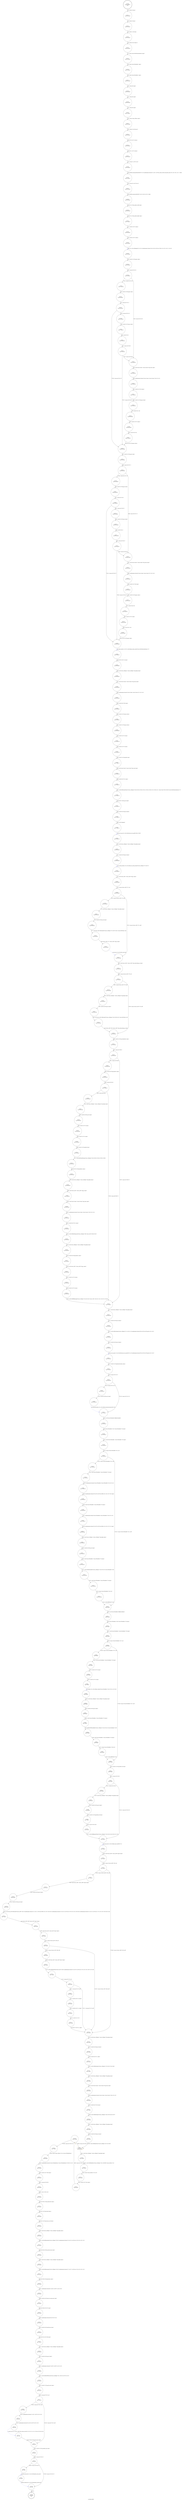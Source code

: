 digraph ui_create_window {
label="ui_create_window"
72508 [label="N72508\n(rp:0, ep:0)\nexit", shape="doublecircle"]
72509 [label="N72509\n(rp:247, ep:247)\nentry", shape="doublecircle"]
72509 -> 72511 [label="%3 = alloca i32, align 4"]
72511 [label="N72511\n(rp:246, ep:246)", shape="circle"]
72511 -> 72512 [label="%4 = alloca i32, align 4"]
72512 [label="N72512\n(rp:245, ep:245)", shape="circle"]
72512 -> 72513 [label="%5 = alloca [1 x i8], align 1"]
72513 [label="N72513\n(rp:244, ep:244)", shape="circle"]
72513 -> 72514 [label="%6 = alloca [24 x i8], align 16"]
72514 [label="N72514\n(rp:243, ep:243)", shape="circle"]
72514 -> 72515 [label="%7 = alloca %struct.XSetWindowAttributes, align 8"]
72515 [label="N72515\n(rp:242, ep:242)", shape="circle"]
72515 -> 72516 [label="%8 = alloca %struct.XClassHint*, align 8"]
72516 [label="N72516\n(rp:241, ep:241)", shape="circle"]
72516 -> 72517 [label="%9 = alloca %struct.XSizeHints*, align 8"]
72517 [label="N72517\n(rp:240, ep:240)", shape="circle"]
72517 -> 72518 [label="%10 = alloca i64, align 8"]
72518 [label="N72518\n(rp:239, ep:239)", shape="circle"]
72518 -> 72519 [label="%11 = alloca i64, align 8"]
72519 [label="N72519\n(rp:238, ep:238)", shape="circle"]
72519 -> 72520 [label="%12 = alloca i64, align 8"]
72520 [label="N72520\n(rp:237, ep:237)", shape="circle"]
72520 -> 72521 [label="%13 = alloca %union._XEvent, align 8"]
72521 [label="N72521\n(rp:236, ep:236)", shape="circle"]
72521 -> 72522 [label="%14 = alloca [2 x i64], align 16"]
72522 [label="N72522\n(rp:235, ep:235)", shape="circle"]
72522 -> 72524 [label="store i32 %0, i32* %3, align 4"]
72524 [label="N72524\n(rp:234, ep:234)", shape="circle"]
72524 -> 72527 [label="store i32 %1, i32* %4, align 4"]
72527 [label="N72527\n(rp:233, ep:233)", shape="circle"]
72527 -> 72528 [label="%15 = bitcast [1 x i8]* %5 to i8*"]
72528 [label="N72528\n(rp:232, ep:232)", shape="circle"]
72528 -> 72530 [label="call void @llvm.memcpy.p0i8.p0i8.i64(i8* %15, i8* getelementptr inbounds ([1 x i8], [1 x i8]* @ui_create_window.null_pointer_mask, i32 0, i32 0), i64 1, i32 1, i1 false)"]
72530 [label="N72530\n(rp:231, ep:231)", shape="circle"]
72530 -> 72531 [label="%16 = bitcast [24 x i8]* %6 to i8*"]
72531 [label="N72531\n(rp:230, ep:230)", shape="circle"]
72531 -> 72539 [label="call void @llvm.memset.p0i8.i64(i8* %16, i8 0, i64 24, i32 16, i1 false)"]
72539 [label="N72539\n(rp:229, ep:229)", shape="circle"]
72539 -> 72540 [label="store i32 0, i32* @g_window_width, align 4"]
72540 [label="N72540\n(rp:228, ep:228)", shape="circle"]
72540 -> 72541 [label="store i32 0, i32* @g_window_height, align 4"]
72541 [label="N72541\n(rp:227, ep:227)", shape="circle"]
72541 -> 72542 [label="%17 = load i32, i32* %3, align 4"]
72542 [label="N72542\n(rp:226, ep:226)", shape="circle"]
72542 -> 72543 [label="%18 = load i32, i32* %4, align 4"]
72543 [label="N72543\n(rp:225, ep:225)", shape="circle"]
72543 -> 72544 [label="logger --@-- call void @logger(i32 0, i32 0, i8* getelementptr inbounds ([43 x i8], [43 x i8]* @.str.7.695, i32 0, i32 0), i32 %17, i32 %18)", style="dashed", color="blue"]
72544 [label="N72544\n(rp:224, ep:224)", shape="circle"]
72544 -> 72545 [label="%19 = load i32, i32* @g_xpos, align 4"]
72545 [label="N72545\n(rp:223, ep:223)", shape="circle"]
72545 -> 72546 [label="%20 = icmp slt i32 %19, 0"]
72546 [label="N72546\n(rp:222, ep:222)", shape="circle"]
72546 -> 72785 [label="[!(%20 = icmp slt i32 %19, 0)]"]
72546 -> 72554 [label="[%20 = icmp slt i32 %19, 0]"]
72548 [label="N72548\n(rp:220, ep:220)", shape="circle"]
72548 -> 72549 [label="%23 = icmp eq i32 %22, 0"]
72549 [label="N72549\n(rp:219, ep:219)", shape="circle"]
72549 -> 72786 [label="[%23 = icmp eq i32 %22, 0]"]
72549 -> 72563 [label="[!(%23 = icmp eq i32 %22, 0)]"]
72551 [label="N72551\n(rp:217, ep:217)", shape="circle"]
72551 -> 72552 [label="%26 = and i32 %25, 2"]
72552 [label="N72552\n(rp:216, ep:216)", shape="circle"]
72552 -> 72553 [label="%27 = icmp ne i32 %26, 0"]
72553 [label="N72553\n(rp:215, ep:215)", shape="circle"]
72553 -> 72554 [label="[%27 = icmp ne i32 %26, 0]"]
72553 -> 72563 [label="[!(%27 = icmp ne i32 %26, 0)]"]
72554 [label="N72554\n(rp:214, ep:214)", shape="circle"]
72554 -> 72555 [label="%29 = load %struct.Screen*, %struct.Screen** @g_screen, align 8"]
72555 [label="N72555\n(rp:213, ep:213)", shape="circle"]
72555 -> 72556 [label="%30 = getelementptr inbounds %struct.Screen, %struct.Screen* %29, i32 0, i32 3"]
72556 [label="N72556\n(rp:212, ep:212)", shape="circle"]
72556 -> 72557 [label="%31 = load i32, i32* %30, align 8"]
72557 [label="N72557\n(rp:211, ep:211)", shape="circle"]
72557 -> 72558 [label="%32 = load i32, i32* @g_xpos, align 4"]
72558 [label="N72558\n(rp:210, ep:210)", shape="circle"]
72558 -> 72559 [label="%33 = add i32 %31, %32"]
72559 [label="N72559\n(rp:209, ep:209)", shape="circle"]
72559 -> 72560 [label="%34 = load i32, i32* %3, align 4"]
72560 [label="N72560\n(rp:208, ep:208)", shape="circle"]
72560 -> 72561 [label="%35 = sub i32 %33, %34"]
72561 [label="N72561\n(rp:207, ep:207)", shape="circle"]
72561 -> 72563 [label="store i32 %35, i32* @g_xpos, align 4"]
72563 [label="N72563\n(rp:206, ep:206)", shape="circle"]
72563 -> 72564 [label="%37 = load i32, i32* @g_ypos, align 4"]
72564 [label="N72564\n(rp:205, ep:205)", shape="circle"]
72564 -> 72565 [label="%38 = icmp slt i32 %37, 0"]
72565 [label="N72565\n(rp:204, ep:204)", shape="circle"]
72565 -> 72791 [label="[!(%38 = icmp slt i32 %37, 0)]"]
72565 -> 72573 [label="[%38 = icmp slt i32 %37, 0]"]
72567 [label="N72567\n(rp:202, ep:202)", shape="circle"]
72567 -> 72568 [label="%41 = icmp eq i32 %40, 0"]
72568 [label="N72568\n(rp:201, ep:201)", shape="circle"]
72568 -> 72792 [label="[%41 = icmp eq i32 %40, 0]"]
72568 -> 72582 [label="[!(%41 = icmp eq i32 %40, 0)]"]
72570 [label="N72570\n(rp:199, ep:199)", shape="circle"]
72570 -> 72571 [label="%44 = and i32 %43, 4"]
72571 [label="N72571\n(rp:198, ep:198)", shape="circle"]
72571 -> 72572 [label="%45 = icmp ne i32 %44, 0"]
72572 [label="N72572\n(rp:197, ep:197)", shape="circle"]
72572 -> 72573 [label="[%45 = icmp ne i32 %44, 0]"]
72572 -> 72582 [label="[!(%45 = icmp ne i32 %44, 0)]"]
72573 [label="N72573\n(rp:196, ep:196)", shape="circle"]
72573 -> 72574 [label="%47 = load %struct.Screen*, %struct.Screen** @g_screen, align 8"]
72574 [label="N72574\n(rp:195, ep:195)", shape="circle"]
72574 -> 72575 [label="%48 = getelementptr inbounds %struct.Screen, %struct.Screen* %47, i32 0, i32 4"]
72575 [label="N72575\n(rp:194, ep:194)", shape="circle"]
72575 -> 72576 [label="%49 = load i32, i32* %48, align 4"]
72576 [label="N72576\n(rp:193, ep:193)", shape="circle"]
72576 -> 72577 [label="%50 = load i32, i32* @g_ypos, align 4"]
72577 [label="N72577\n(rp:192, ep:192)", shape="circle"]
72577 -> 72578 [label="%51 = add i32 %49, %50"]
72578 [label="N72578\n(rp:191, ep:191)", shape="circle"]
72578 -> 72579 [label="%52 = load i32, i32* %4, align 4"]
72579 [label="N72579\n(rp:190, ep:190)", shape="circle"]
72579 -> 72580 [label="%53 = sub i32 %51, %52"]
72580 [label="N72580\n(rp:189, ep:189)", shape="circle"]
72580 -> 72582 [label="store i32 %53, i32* @g_ypos, align 4"]
72582 [label="N72582\n(rp:188, ep:188)", shape="circle"]
72582 -> 72583 [label="get_window_attribs --@-- %55 = call i64 @get_window_attribs(%struct.XSetWindowAttributes* %7)", style="dashed", color="blue"]
72583 [label="N72583\n(rp:187, ep:187)", shape="circle"]
72583 -> 72584 [label="store i64 %55, i64* %10, align 8"]
72584 [label="N72584\n(rp:186, ep:186)", shape="circle"]
72584 -> 72585 [label="%56 = load %struct._XDisplay*, %struct._XDisplay** @g_display, align 8"]
72585 [label="N72585\n(rp:185, ep:185)", shape="circle"]
72585 -> 72586 [label="%57 = load %struct.Screen*, %struct.Screen** @g_screen, align 8"]
72586 [label="N72586\n(rp:184, ep:184)", shape="circle"]
72586 -> 72587 [label="%58 = getelementptr inbounds %struct.Screen, %struct.Screen* %57, i32 0, i32 2"]
72587 [label="N72587\n(rp:183, ep:183)", shape="circle"]
72587 -> 72588 [label="%59 = load i64, i64* %58, align 8"]
72588 [label="N72588\n(rp:182, ep:182)", shape="circle"]
72588 -> 72589 [label="%60 = load i32, i32* @g_xpos, align 4"]
72589 [label="N72589\n(rp:181, ep:181)", shape="circle"]
72589 -> 72590 [label="%61 = load i32, i32* @g_ypos, align 4"]
72590 [label="N72590\n(rp:180, ep:180)", shape="circle"]
72590 -> 72591 [label="%62 = load i32, i32* %3, align 4"]
72591 [label="N72591\n(rp:179, ep:179)", shape="circle"]
72591 -> 72592 [label="%63 = load i32, i32* %4, align 4"]
72592 [label="N72592\n(rp:178, ep:178)", shape="circle"]
72592 -> 72593 [label="%64 = load i32, i32* @g_depth, align 4"]
72593 [label="N72593\n(rp:177, ep:177)", shape="circle"]
72593 -> 72594 [label="%65 = load %struct.Visual*, %struct.Visual** @g_visual, align 8"]
72594 [label="N72594\n(rp:176, ep:176)", shape="circle"]
72594 -> 72595 [label="%66 = load i64, i64* %10, align 8"]
72595 [label="N72595\n(rp:175, ep:175)", shape="circle"]
72595 -> 72596 [label="%67 = call i64 @XCreateWindow(%struct._XDisplay* %56, i64 %59, i32 %60, i32 %61, i32 %62, i32 %63, i32 0, i32 %64, i32 1, %struct.Visual* %65, i64 %66, %struct.XSetWindowAttributes* %7)"]
72596 [label="N72596\n(rp:174, ep:174)", shape="circle"]
72596 -> 72597 [label="store i64 %67, i64* @g_wnd, align 8"]
72597 [label="N72597\n(rp:173, ep:173)", shape="circle"]
72597 -> 72598 [label="%68 = load i64, i64* @g_wnd, align 8"]
72598 [label="N72598\n(rp:172, ep:172)", shape="circle"]
72598 -> 72599 [label="%69 = call i32 @getpid()"]
72599 [label="N72599\n(rp:171, ep:171)", shape="circle"]
72599 -> 72600 [label="ewmh_set_wm_pid --@-- call void @ewmh_set_wm_pid(i64 %68, i32 %69)", style="dashed", color="blue"]
72600 [label="N72600\n(rp:170, ep:170)", shape="circle"]
72600 -> 72601 [label="%70 = load %struct._XDisplay*, %struct._XDisplay** @g_display, align 8"]
72601 [label="N72601\n(rp:169, ep:169)", shape="circle"]
72601 -> 72602 [label="%71 = load i64, i64* @g_wnd, align 8"]
72602 [label="N72602\n(rp:168, ep:168)", shape="circle"]
72602 -> 72603 [label="set_wm_client_machine --@-- call void @set_wm_client_machine(%struct._XDisplay* %70, i64 %71)", style="dashed", color="blue"]
72603 [label="N72603\n(rp:167, ep:167)", shape="circle"]
72603 -> 72604 [label="%72 = load %struct._XGC*, %struct._XGC** @g_gc, align 8"]
72604 [label="N72604\n(rp:166, ep:166)", shape="circle"]
72604 -> 72605 [label="%73 = icmp eq %struct._XGC* %72, null"]
72605 [label="N72605\n(rp:165, ep:165)", shape="circle"]
72605 -> 72796 [label="[%73 = icmp eq %struct._XGC* %72, null]"]
72605 -> 72612 [label="[!(%73 = icmp eq %struct._XGC* %72, null)]"]
72607 [label="N72607\n(rp:163, ep:163)", shape="circle"]
72607 -> 72608 [label="%76 = load i64, i64* @g_wnd, align 8"]
72608 [label="N72608\n(rp:162, ep:162)", shape="circle"]
72608 -> 72609 [label="%77 = call %struct._XGC* @XCreateGC(%struct._XDisplay* %75, i64 %76, i64 0, %struct.XGCValues* null)"]
72609 [label="N72609\n(rp:161, ep:161)", shape="circle"]
72609 -> 72610 [label="store %struct._XGC* %77, %struct._XGC** @g_gc, align 8"]
72610 [label="N72610\n(rp:160, ep:160)", shape="circle"]
72610 -> 72612 [label="ui_reset_clip --@-- call void @ui_reset_clip()", style="dashed", color="blue"]
72612 [label="N72612\n(rp:159, ep:159)", shape="circle"]
72612 -> 72613 [label="%79 = load %struct._XGC*, %struct._XGC** @g_create_bitmap_gc, align 8"]
72613 [label="N72613\n(rp:158, ep:158)", shape="circle"]
72613 -> 72614 [label="%80 = icmp eq %struct._XGC* %79, null"]
72614 [label="N72614\n(rp:157, ep:157)", shape="circle"]
72614 -> 72798 [label="[%80 = icmp eq %struct._XGC* %79, null]"]
72614 -> 72620 [label="[!(%80 = icmp eq %struct._XGC* %79, null)]"]
72616 [label="N72616\n(rp:155, ep:155)", shape="circle"]
72616 -> 72617 [label="%83 = load i64, i64* @g_wnd, align 8"]
72617 [label="N72617\n(rp:154, ep:154)", shape="circle"]
72617 -> 72618 [label="%84 = call %struct._XGC* @XCreateGC(%struct._XDisplay* %82, i64 %83, i64 0, %struct.XGCValues* null)"]
72618 [label="N72618\n(rp:153, ep:153)", shape="circle"]
72618 -> 72620 [label="store %struct._XGC* %84, %struct._XGC** @g_create_bitmap_gc, align 8"]
72620 [label="N72620\n(rp:152, ep:152)", shape="circle"]
72620 -> 72621 [label="%86 = load i32, i32* @g_ownbackstore, align 4"]
72621 [label="N72621\n(rp:151, ep:151)", shape="circle"]
72621 -> 72622 [label="%87 = icmp ne i32 %86, 0"]
72622 [label="N72622\n(rp:150, ep:150)", shape="circle"]
72622 -> 72800 [label="[%87 = icmp ne i32 %86, 0]"]
72622 -> 72646 [label="[!(%87 = icmp ne i32 %86, 0)]"]
72624 [label="N72624\n(rp:148, ep:148)", shape="circle"]
72624 -> 72625 [label="%90 = icmp eq i64 %89, 0"]
72625 [label="N72625\n(rp:147, ep:147)", shape="circle"]
72625 -> 72802 [label="[%90 = icmp eq i64 %89, 0]"]
72625 -> 72646 [label="[!(%90 = icmp eq i64 %89, 0)]"]
72627 [label="N72627\n(rp:145, ep:145)", shape="circle"]
72627 -> 72628 [label="%93 = load i64, i64* @g_wnd, align 8"]
72628 [label="N72628\n(rp:144, ep:144)", shape="circle"]
72628 -> 72629 [label="%94 = load i32, i32* %3, align 4"]
72629 [label="N72629\n(rp:143, ep:143)", shape="circle"]
72629 -> 72630 [label="%95 = load i32, i32* %4, align 4"]
72630 [label="N72630\n(rp:142, ep:142)", shape="circle"]
72630 -> 72631 [label="%96 = load i32, i32* @g_depth, align 4"]
72631 [label="N72631\n(rp:141, ep:141)", shape="circle"]
72631 -> 72632 [label="%97 = call i64 @XCreatePixmap(%struct._XDisplay* %92, i64 %93, i32 %94, i32 %95, i32 %96)"]
72632 [label="N72632\n(rp:140, ep:140)", shape="circle"]
72632 -> 72633 [label="store i64 %97, i64* @g_backstore, align 8"]
72633 [label="N72633\n(rp:139, ep:139)", shape="circle"]
72633 -> 72634 [label="%98 = load %struct._XDisplay*, %struct._XDisplay** @g_display, align 8"]
72634 [label="N72634\n(rp:138, ep:138)", shape="circle"]
72634 -> 72635 [label="%99 = load %struct._XGC*, %struct._XGC** @g_gc, align 8"]
72635 [label="N72635\n(rp:137, ep:137)", shape="circle"]
72635 -> 72636 [label="%100 = load %struct.Screen*, %struct.Screen** @g_screen, align 8"]
72636 [label="N72636\n(rp:136, ep:136)", shape="circle"]
72636 -> 72637 [label="%101 = getelementptr inbounds %struct.Screen, %struct.Screen* %100, i32 0, i32 14"]
72637 [label="N72637\n(rp:135, ep:135)", shape="circle"]
72637 -> 72638 [label="%102 = load i64, i64* %101, align 8"]
72638 [label="N72638\n(rp:134, ep:134)", shape="circle"]
72638 -> 72639 [label="%103 = call i32 @XSetForeground(%struct._XDisplay* %98, %struct._XGC* %99, i64 %102)"]
72639 [label="N72639\n(rp:133, ep:133)", shape="circle"]
72639 -> 72640 [label="%104 = load %struct._XDisplay*, %struct._XDisplay** @g_display, align 8"]
72640 [label="N72640\n(rp:132, ep:132)", shape="circle"]
72640 -> 72641 [label="%105 = load i64, i64* @g_backstore, align 8"]
72641 [label="N72641\n(rp:131, ep:131)", shape="circle"]
72641 -> 72642 [label="%106 = load %struct._XGC*, %struct._XGC** @g_gc, align 8"]
72642 [label="N72642\n(rp:130, ep:130)", shape="circle"]
72642 -> 72643 [label="%107 = load i32, i32* %3, align 4"]
72643 [label="N72643\n(rp:129, ep:129)", shape="circle"]
72643 -> 72644 [label="%108 = load i32, i32* %4, align 4"]
72644 [label="N72644\n(rp:128, ep:128)", shape="circle"]
72644 -> 72646 [label="%109 = call i32 @XFillRectangle(%struct._XDisplay* %104, i64 %105, %struct._XGC* %106, i32 0, i32 0, i32 %107, i32 %108)"]
72646 [label="N72646\n(rp:127, ep:127)", shape="circle"]
72646 -> 72647 [label="%111 = load %struct._XDisplay*, %struct._XDisplay** @g_display, align 8"]
72647 [label="N72647\n(rp:126, ep:126)", shape="circle"]
72647 -> 72648 [label="%112 = load i64, i64* @g_wnd, align 8"]
72648 [label="N72648\n(rp:125, ep:125)", shape="circle"]
72648 -> 72649 [label="%113 = call i32 @XStoreName(%struct._XDisplay* %111, i64 %112, i8* getelementptr inbounds ([64 x i8], [64 x i8]* @g_title, i32 0, i32 0))"]
72649 [label="N72649\n(rp:124, ep:124)", shape="circle"]
72649 -> 72650 [label="%114 = load i64, i64* @g_wnd, align 8"]
72650 [label="N72650\n(rp:123, ep:123)", shape="circle"]
72650 -> 72651 [label="ewmh_set_wm_name --@-- call void @ewmh_set_wm_name(i64 %114, i8* getelementptr inbounds ([64 x i8], [64 x i8]* @g_title, i32 0, i32 0))", style="dashed", color="blue"]
72651 [label="N72651\n(rp:122, ep:122)", shape="circle"]
72651 -> 72652 [label="%115 = load i32, i32* @g_hide_decorations, align 4"]
72652 [label="N72652\n(rp:121, ep:121)", shape="circle"]
72652 -> 72653 [label="%116 = icmp ne i32 %115, 0"]
72653 [label="N72653\n(rp:120, ep:120)", shape="circle"]
72653 -> 72804 [label="[%116 = icmp ne i32 %115, 0]"]
72653 -> 72657 [label="[!(%116 = icmp ne i32 %115, 0)]"]
72655 [label="N72655\n(rp:118, ep:118)", shape="circle"]
72655 -> 72657 [label="mwm_hide_decorations --@-- call void @mwm_hide_decorations(i64 %118)", style="dashed", color="blue"]
72657 [label="N72657\n(rp:117, ep:117)", shape="circle"]
72657 -> 72658 [label="%120 = call %struct.XClassHint* @XAllocClassHint()"]
72658 [label="N72658\n(rp:116, ep:116)", shape="circle"]
72658 -> 72659 [label="store %struct.XClassHint* %120, %struct.XClassHint** %8, align 8"]
72659 [label="N72659\n(rp:115, ep:115)", shape="circle"]
72659 -> 72660 [label="%121 = load %struct.XClassHint*, %struct.XClassHint** %8, align 8"]
72660 [label="N72660\n(rp:114, ep:114)", shape="circle"]
72660 -> 72661 [label="%122 = icmp ne %struct.XClassHint* %121, null"]
72661 [label="N72661\n(rp:113, ep:113)", shape="circle"]
72661 -> 72806 [label="[%122 = icmp ne %struct.XClassHint* %121, null]"]
72661 -> 72676 [label="[!(%122 = icmp ne %struct.XClassHint* %121, null)]"]
72663 [label="N72663\n(rp:111, ep:111)", shape="circle"]
72663 -> 72664 [label="%125 = getelementptr inbounds %struct.XClassHint, %struct.XClassHint* %124, i32 0, i32 1"]
72664 [label="N72664\n(rp:110, ep:110)", shape="circle"]
72664 -> 72665 [label="store i8* getelementptr inbounds ([9 x i8], [9 x i8]* @.str.8.698, i32 0, i32 0), i8** %125, align 8"]
72665 [label="N72665\n(rp:109, ep:109)", shape="circle"]
72665 -> 72666 [label="%126 = load %struct.XClassHint*, %struct.XClassHint** %8, align 8"]
72666 [label="N72666\n(rp:108, ep:108)", shape="circle"]
72666 -> 72667 [label="%127 = getelementptr inbounds %struct.XClassHint, %struct.XClassHint* %126, i32 0, i32 0"]
72667 [label="N72667\n(rp:107, ep:107)", shape="circle"]
72667 -> 72668 [label="store i8* getelementptr inbounds ([9 x i8], [9 x i8]* @.str.8.698, i32 0, i32 0), i8** %127, align 8"]
72668 [label="N72668\n(rp:106, ep:106)", shape="circle"]
72668 -> 72669 [label="%128 = load %struct._XDisplay*, %struct._XDisplay** @g_display, align 8"]
72669 [label="N72669\n(rp:105, ep:105)", shape="circle"]
72669 -> 72670 [label="%129 = load i64, i64* @g_wnd, align 8"]
72670 [label="N72670\n(rp:104, ep:104)", shape="circle"]
72670 -> 72671 [label="%130 = load %struct.XClassHint*, %struct.XClassHint** %8, align 8"]
72671 [label="N72671\n(rp:103, ep:103)", shape="circle"]
72671 -> 72672 [label="%131 = call i32 @XSetClassHint(%struct._XDisplay* %128, i64 %129, %struct.XClassHint* %130)"]
72672 [label="N72672\n(rp:102, ep:102)", shape="circle"]
72672 -> 72673 [label="%132 = load %struct.XClassHint*, %struct.XClassHint** %8, align 8"]
72673 [label="N72673\n(rp:101, ep:101)", shape="circle"]
72673 -> 72674 [label="%133 = bitcast %struct.XClassHint* %132 to i8*"]
72674 [label="N72674\n(rp:100, ep:100)", shape="circle"]
72674 -> 72676 [label="%134 = call i32 @XFree(i8* %133)"]
72676 [label="N72676\n(rp:99, ep:99)", shape="circle"]
72676 -> 72677 [label="%136 = call %struct.XSizeHints* @XAllocSizeHints()"]
72677 [label="N72677\n(rp:98, ep:98)", shape="circle"]
72677 -> 72678 [label="store %struct.XSizeHints* %136, %struct.XSizeHints** %9, align 8"]
72678 [label="N72678\n(rp:97, ep:97)", shape="circle"]
72678 -> 72679 [label="%137 = load %struct.XSizeHints*, %struct.XSizeHints** %9, align 8"]
72679 [label="N72679\n(rp:96, ep:96)", shape="circle"]
72679 -> 72680 [label="%138 = icmp ne %struct.XSizeHints* %137, null"]
72680 [label="N72680\n(rp:95, ep:95)", shape="circle"]
72680 -> 72808 [label="[%138 = icmp ne %struct.XSizeHints* %137, null]"]
72680 -> 72693 [label="[!(%138 = icmp ne %struct.XSizeHints* %137, null)]"]
72682 [label="N72682\n(rp:93, ep:93)", shape="circle"]
72682 -> 72683 [label="%141 = load i32, i32* %3, align 4"]
72683 [label="N72683\n(rp:92, ep:92)", shape="circle"]
72683 -> 72684 [label="%142 = load i32, i32* %4, align 4"]
72684 [label="N72684\n(rp:91, ep:91)", shape="circle"]
72684 -> 72685 [label="get_sizehints --@-- call void @get_sizehints(%struct.XSizeHints* %140, i32 %141, i32 %142)", style="dashed", color="blue"]
72685 [label="N72685\n(rp:90, ep:90)", shape="circle"]
72685 -> 72686 [label="%143 = load %struct._XDisplay*, %struct._XDisplay** @g_display, align 8"]
72686 [label="N72686\n(rp:89, ep:89)", shape="circle"]
72686 -> 72687 [label="%144 = load i64, i64* @g_wnd, align 8"]
72687 [label="N72687\n(rp:88, ep:88)", shape="circle"]
72687 -> 72688 [label="%145 = load %struct.XSizeHints*, %struct.XSizeHints** %9, align 8"]
72688 [label="N72688\n(rp:87, ep:87)", shape="circle"]
72688 -> 72689 [label="call void @XSetWMNormalHints(%struct._XDisplay* %143, i64 %144, %struct.XSizeHints* %145)"]
72689 [label="N72689\n(rp:86, ep:86)", shape="circle"]
72689 -> 72690 [label="%146 = load %struct.XSizeHints*, %struct.XSizeHints** %9, align 8"]
72690 [label="N72690\n(rp:85, ep:85)", shape="circle"]
72690 -> 72691 [label="%147 = bitcast %struct.XSizeHints* %146 to i8*"]
72691 [label="N72691\n(rp:84, ep:84)", shape="circle"]
72691 -> 72693 [label="%148 = call i32 @XFree(i8* %147)"]
72693 [label="N72693\n(rp:83, ep:83)", shape="circle"]
72693 -> 72694 [label="%150 = load i32, i32* @g_embed_wnd, align 4"]
72694 [label="N72694\n(rp:82, ep:82)", shape="circle"]
72694 -> 72695 [label="%151 = icmp ne i32 %150, 0"]
72695 [label="N72695\n(rp:81, ep:81)", shape="circle"]
72695 -> 72810 [label="[%151 = icmp ne i32 %150, 0]"]
72695 -> 72702 [label="[!(%151 = icmp ne i32 %150, 0)]"]
72697 [label="N72697\n(rp:79, ep:79)", shape="circle"]
72697 -> 72698 [label="%154 = load i64, i64* @g_wnd, align 8"]
72698 [label="N72698\n(rp:78, ep:78)", shape="circle"]
72698 -> 72699 [label="%155 = load i32, i32* @g_embed_wnd, align 4"]
72699 [label="N72699\n(rp:77, ep:77)", shape="circle"]
72699 -> 72700 [label="%156 = zext i32 %155 to i64"]
72700 [label="N72700\n(rp:76, ep:76)", shape="circle"]
72700 -> 72702 [label="%157 = call i32 @XReparentWindow(%struct._XDisplay* %153, i64 %154, i64 %156, i32 0, i32 0)"]
72702 [label="N72702\n(rp:75, ep:75)", shape="circle"]
72702 -> 72703 [label="get_input_mask --@-- call void @get_input_mask(i64* %11)", style="dashed", color="blue"]
72703 [label="N72703\n(rp:74, ep:74)", shape="circle"]
72703 -> 72704 [label="%159 = load %struct._XIM*, %struct._XIM** @g_IM, align 8"]
72704 [label="N72704\n(rp:73, ep:73)", shape="circle"]
72704 -> 72705 [label="%160 = icmp ne %struct._XIM* %159, null"]
72705 [label="N72705\n(rp:72, ep:72)", shape="circle"]
72705 -> 72812 [label="[%160 = icmp ne %struct._XIM* %159, null]"]
72705 -> 72724 [label="[!(%160 = icmp ne %struct._XIM* %159, null)]"]
72707 [label="N72707\n(rp:70, ep:70)", shape="circle"]
72707 -> 72708 [label="%163 = load i64, i64* @g_wnd, align 8"]
72708 [label="N72708\n(rp:69, ep:69)", shape="circle"]
72708 -> 72709 [label="%164 = load i64, i64* @g_wnd, align 8"]
72709 [label="N72709\n(rp:68, ep:68)", shape="circle"]
72709 -> 72710 [label="%165 = call %struct._XIC* @XCreateIC(%struct._XIM* %162, i8* getelementptr inbounds ([11 x i8], [11 x i8]* @.str.9.699, i32 0, i32 0), i64 1032, i8* getelementptr inbounds ([13 x i8], [13 x i8]* @.str.10.700, i32 0, i32 0), i64 %163, i8* getelementptr inbounds ([12 x i8], [12 x i8]* @.str.11.701, i32 0, i32 0), i64 %164, i8* null)"]
72710 [label="N72710\n(rp:67, ep:67)", shape="circle"]
72710 -> 72711 [label="store %struct._XIC* %165, %struct._XIC** @g_IC, align 8"]
72711 [label="N72711\n(rp:66, ep:66)", shape="circle"]
72711 -> 72712 [label="%166 = load %struct._XIC*, %struct._XIC** @g_IC, align 8"]
72712 [label="N72712\n(rp:65, ep:65)", shape="circle"]
72712 -> 72713 [label="%167 = icmp ne %struct._XIC* %166, null"]
72713 [label="N72713\n(rp:64, ep:64)", shape="circle"]
72713 -> 72814 [label="[%167 = icmp ne %struct._XIC* %166, null]"]
72713 -> 72724 [label="[!(%167 = icmp ne %struct._XIC* %166, null)]"]
72715 [label="N72715\n(rp:62, ep:62)", shape="circle"]
72715 -> 72716 [label="%170 = call i8* @XGetICValues(%struct._XIC* %169, i8* getelementptr inbounds ([13 x i8], [13 x i8]* @.str.12.702, i32 0, i32 0), i64* %12, i8* null)"]
72716 [label="N72716\n(rp:61, ep:61)", shape="circle"]
72716 -> 72717 [label="%171 = icmp eq i8* %170, null"]
72717 [label="N72717\n(rp:60, ep:60)", shape="circle"]
72717 -> 72816 [label="[%171 = icmp eq i8* %170, null]"]
72717 -> 72724 [label="[!(%171 = icmp eq i8* %170, null)]"]
72719 [label="N72719\n(rp:58, ep:58)", shape="circle"]
72719 -> 72720 [label="%174 = load i64, i64* %11, align 8"]
72720 [label="N72720\n(rp:57, ep:57)", shape="circle"]
72720 -> 72721 [label="%175 = or i64 %174, %173"]
72721 [label="N72721\n(rp:56, ep:56)", shape="circle"]
72721 -> 72724 [label="store i64 %175, i64* %11, align 8"]
72724 [label="N72724\n(rp:55, ep:55)", shape="circle"]
72724 -> 72725 [label="%178 = load %struct._XDisplay*, %struct._XDisplay** @g_display, align 8"]
72725 [label="N72725\n(rp:54, ep:54)", shape="circle"]
72725 -> 72726 [label="%179 = load i64, i64* @g_wnd, align 8"]
72726 [label="N72726\n(rp:53, ep:53)", shape="circle"]
72726 -> 72727 [label="%180 = load i64, i64* %11, align 8"]
72727 [label="N72727\n(rp:52, ep:52)", shape="circle"]
72727 -> 72728 [label="%181 = call i32 @XSelectInput(%struct._XDisplay* %178, i64 %179, i64 %180)"]
72728 [label="N72728\n(rp:51, ep:51)", shape="circle"]
72728 -> 72729 [label="%182 = load %struct._XDisplay*, %struct._XDisplay** @g_display, align 8"]
72729 [label="N72729\n(rp:50, ep:50)", shape="circle"]
72729 -> 72730 [label="%183 = load %struct.Screen*, %struct.Screen** @g_screen, align 8"]
72730 [label="N72730\n(rp:49, ep:49)", shape="circle"]
72730 -> 72731 [label="%184 = getelementptr inbounds %struct.Screen, %struct.Screen* %183, i32 0, i32 2"]
72731 [label="N72731\n(rp:48, ep:48)", shape="circle"]
72731 -> 72732 [label="%185 = load i64, i64* %184, align 8"]
72732 [label="N72732\n(rp:47, ep:47)", shape="circle"]
72732 -> 72733 [label="%186 = call i32 @XSelectInput(%struct._XDisplay* %182, i64 %185, i64 131072)"]
72733 [label="N72733\n(rp:46, ep:46)", shape="circle"]
72733 -> 72734 [label="%187 = load %struct._XDisplay*, %struct._XDisplay** @g_display, align 8"]
72734 [label="N72734\n(rp:45, ep:45)", shape="circle"]
72734 -> 72735 [label="%188 = load i64, i64* @g_wnd, align 8"]
72735 [label="N72735\n(rp:44, ep:44)", shape="circle"]
72735 -> 72737 [label="%189 = call i32 @XMapWindow(%struct._XDisplay* %187, i64 %188)"]
72737 [label="N72737\n(rp:43, ep:43)", shape="box"]
72737 -> 72738 [label="%191 = load %struct._XDisplay*, %struct._XDisplay** @g_display, align 8"]
72737 -> 72737 [label="@", style="dashed", color="orange"]
72737 -> 72743 [label="@", style="dashed", color="orange"]
72738 [label="N72738\n(rp:42, ep:42)", shape="circle"]
72738 -> 72740 [label="%192 = call i32 @XMaskEvent(%struct._XDisplay* %191, i64 65536, %union._XEvent* %13)"]
72740 [label="N72740\n(rp:41, ep:41)", shape="circle"]
72740 -> 72741 [label="%194 = bitcast %union._XEvent* %13 to i32*"]
72741 [label="N72741\n(rp:40, ep:40)", shape="circle"]
72741 -> 72742 [label="%195 = load i32, i32* %194, align 8"]
72742 [label="N72742\n(rp:39, ep:39)", shape="circle"]
72742 -> 72743 [label="%196 = icmp ne i32 %195, 15"]
72743 [label="N72743\n(rp:38, ep:38)", shape="circle"]
72743 -> 72819 [label="[!(%196 = icmp ne i32 %195, 15)]"]
72743 -> 72737 [label="[%196 = icmp ne i32 %195, 15]"]
72745 [label="N72745\n(rp:36, ep:36)", shape="circle"]
72745 -> 72746 [label="%199 = getelementptr inbounds %struct.XVisibilityEvent, %struct.XVisibilityEvent* %198, i32 0, i32 5"]
72746 [label="N72746\n(rp:35, ep:35)", shape="circle"]
72746 -> 72747 [label="%200 = load i32, i32* %199, align 8"]
72747 [label="N72747\n(rp:34, ep:34)", shape="circle"]
72747 -> 72748 [label="%201 = icmp eq i32 %200, 0"]
72748 [label="N72748\n(rp:33, ep:33)", shape="circle"]
72748 -> 72749 [label="%202 = zext i1 %201 to i32"]
72749 [label="N72749\n(rp:32, ep:32)", shape="circle"]
72749 -> 72750 [label="store i32 %202, i32* @g_Unobscured, align 4"]
72750 [label="N72750\n(rp:31, ep:31)", shape="circle"]
72750 -> 72751 [label="store i32 0, i32* @g_focused, align 4"]
72751 [label="N72751\n(rp:30, ep:30)", shape="circle"]
72751 -> 72752 [label="store i32 0, i32* @g_mouse_in_wnd, align 4"]
72752 [label="N72752\n(rp:29, ep:29)", shape="circle"]
72752 -> 72753 [label="%203 = load %struct._XDisplay*, %struct._XDisplay** @g_display, align 8"]
72753 [label="N72753\n(rp:28, ep:28)", shape="circle"]
72753 -> 72754 [label="%204 = call i64 @XInternAtom(%struct._XDisplay* %203, i8* getelementptr inbounds ([13 x i8], [13 x i8]* @.str.13.703, i32 0, i32 0), i32 1)"]
72754 [label="N72754\n(rp:27, ep:27)", shape="circle"]
72754 -> 72755 [label="store i64 %204, i64* @g_protocol_atom, align 8"]
72755 [label="N72755\n(rp:26, ep:26)", shape="circle"]
72755 -> 72756 [label="%205 = load %struct._XDisplay*, %struct._XDisplay** @g_display, align 8"]
72756 [label="N72756\n(rp:25, ep:25)", shape="circle"]
72756 -> 72757 [label="%206 = call i64 @XInternAtom(%struct._XDisplay* %205, i8* getelementptr inbounds ([17 x i8], [17 x i8]* @.str.14.704, i32 0, i32 0), i32 1)"]
72757 [label="N72757\n(rp:24, ep:24)", shape="circle"]
72757 -> 72759 [label="store i64 %206, i64* @g_kill_atom, align 8"]
72759 [label="N72759\n(rp:23, ep:23)", shape="circle"]
72759 -> 72760 [label="%207 = getelementptr inbounds [2 x i64], [2 x i64]* %14, i64 0, i64 0"]
72760 [label="N72760\n(rp:22, ep:22)", shape="circle"]
72760 -> 72761 [label="%208 = load i64, i64* @g_net_wm_ping_atom, align 8"]
72761 [label="N72761\n(rp:21, ep:21)", shape="circle"]
72761 -> 72762 [label="store i64 %208, i64* %207, align 8"]
72762 [label="N72762\n(rp:20, ep:20)", shape="circle"]
72762 -> 72763 [label="%209 = getelementptr inbounds i64, i64* %207, i64 1"]
72763 [label="N72763\n(rp:19, ep:19)", shape="circle"]
72763 -> 72764 [label="%210 = load i64, i64* @g_kill_atom, align 8"]
72764 [label="N72764\n(rp:18, ep:18)", shape="circle"]
72764 -> 72765 [label="store i64 %210, i64* %209, align 8"]
72765 [label="N72765\n(rp:17, ep:17)", shape="circle"]
72765 -> 72766 [label="%211 = load %struct._XDisplay*, %struct._XDisplay** @g_display, align 8"]
72766 [label="N72766\n(rp:16, ep:16)", shape="circle"]
72766 -> 72767 [label="%212 = load i64, i64* @g_wnd, align 8"]
72767 [label="N72767\n(rp:15, ep:15)", shape="circle"]
72767 -> 72768 [label="%213 = getelementptr inbounds [2 x i64], [2 x i64]* %14, i32 0, i32 0"]
72768 [label="N72768\n(rp:14, ep:14)", shape="circle"]
72768 -> 72769 [label="%214 = call i32 @XSetWMProtocols(%struct._XDisplay* %211, i64 %212, i64* %213, i32 2)"]
72769 [label="N72769\n(rp:13, ep:13)", shape="circle"]
72769 -> 72770 [label="%215 = load i8*, i8** @g_null_cursor, align 8"]
72770 [label="N72770\n(rp:12, ep:12)", shape="circle"]
72770 -> 72771 [label="%216 = icmp eq i8* %215, null"]
72771 [label="N72771\n(rp:11, ep:11)", shape="circle"]
72771 -> 72820 [label="[%216 = icmp eq i8* %215, null]"]
72771 -> 72777 [label="[!(%216 = icmp eq i8* %215, null)]"]
72773 [label="N72773\n(rp:9, ep:9)", shape="circle"]
72773 -> 72774 [label="%219 = getelementptr inbounds [24 x i8], [24 x i8]* %6, i32 0, i32 0"]
72774 [label="N72774\n(rp:8, ep:8)", shape="circle"]
72774 -> 72775 [label="ui_create_cursor --@-- %220 = call i8* @ui_create_cursor(i32 0, i32 0, i32 1, i32 1, i8* %218, i8* %219, i32 24)", style="dashed", color="blue"]
72775 [label="N72775\n(rp:7, ep:7)", shape="circle"]
72775 -> 72777 [label="store i8* %220, i8** @g_null_cursor, align 8"]
72777 [label="N72777\n(rp:6, ep:6)", shape="circle"]
72777 -> 72778 [label="%222 = load i32, i32* @g_seamless_rdp, align 4"]
72778 [label="N72778\n(rp:5, ep:5)", shape="circle"]
72778 -> 72779 [label="%223 = icmp ne i32 %222, 0"]
72779 [label="N72779\n(rp:4, ep:4)", shape="circle"]
72779 -> 72822 [label="[%223 = icmp ne i32 %222, 0]"]
72779 -> 72783 [label="[!(%223 = icmp ne i32 %222, 0)]"]
72781 [label="N72781\n(rp:2, ep:2)", shape="circle"]
72781 -> 72783 [label="seamless_restack_test --@-- call void @seamless_restack_test()", style="dashed", color="blue"]
72783 [label="N72783\n(rp:1, ep:1)", shape="circle"]
72783 -> 72508 [label="ret i32 1"]
72785 [label="N72785\n(rp:221, ep:221)", shape="circle"]
72785 -> 72548 [label="%22 = load i32, i32* @g_xpos, align 4"]
72786 [label="N72786\n(rp:218, ep:218)", shape="circle"]
72786 -> 72551 [label="%25 = load i32, i32* @g_pos, align 4"]
72791 [label="N72791\n(rp:203, ep:203)", shape="circle"]
72791 -> 72567 [label="%40 = load i32, i32* @g_ypos, align 4"]
72792 [label="N72792\n(rp:200, ep:200)", shape="circle"]
72792 -> 72570 [label="%43 = load i32, i32* @g_pos, align 4"]
72796 [label="N72796\n(rp:164, ep:164)", shape="circle"]
72796 -> 72607 [label="%75 = load %struct._XDisplay*, %struct._XDisplay** @g_display, align 8"]
72798 [label="N72798\n(rp:156, ep:156)", shape="circle"]
72798 -> 72616 [label="%82 = load %struct._XDisplay*, %struct._XDisplay** @g_display, align 8"]
72800 [label="N72800\n(rp:149, ep:149)", shape="circle"]
72800 -> 72624 [label="%89 = load i64, i64* @g_backstore, align 8"]
72802 [label="N72802\n(rp:146, ep:146)", shape="circle"]
72802 -> 72627 [label="%92 = load %struct._XDisplay*, %struct._XDisplay** @g_display, align 8"]
72804 [label="N72804\n(rp:119, ep:119)", shape="circle"]
72804 -> 72655 [label="%118 = load i64, i64* @g_wnd, align 8"]
72806 [label="N72806\n(rp:112, ep:112)", shape="circle"]
72806 -> 72663 [label="%124 = load %struct.XClassHint*, %struct.XClassHint** %8, align 8"]
72808 [label="N72808\n(rp:94, ep:94)", shape="circle"]
72808 -> 72682 [label="%140 = load %struct.XSizeHints*, %struct.XSizeHints** %9, align 8"]
72810 [label="N72810\n(rp:80, ep:80)", shape="circle"]
72810 -> 72697 [label="%153 = load %struct._XDisplay*, %struct._XDisplay** @g_display, align 8"]
72812 [label="N72812\n(rp:71, ep:71)", shape="circle"]
72812 -> 72707 [label="%162 = load %struct._XIM*, %struct._XIM** @g_IM, align 8"]
72814 [label="N72814\n(rp:63, ep:63)", shape="circle"]
72814 -> 72715 [label="%169 = load %struct._XIC*, %struct._XIC** @g_IC, align 8"]
72816 [label="N72816\n(rp:59, ep:59)", shape="circle"]
72816 -> 72719 [label="%173 = load i64, i64* %12, align 8"]
72819 [label="N72819\n(rp:37, ep:37)", shape="circle"]
72819 -> 72745 [label="%198 = bitcast %union._XEvent* %13 to %struct.XVisibilityEvent*"]
72820 [label="N72820\n(rp:10, ep:10)", shape="circle"]
72820 -> 72773 [label="%218 = getelementptr inbounds [1 x i8], [1 x i8]* %5, i32 0, i32 0"]
72822 [label="N72822\n(rp:3, ep:3)", shape="circle"]
72822 -> 72781 [label="seamless_reset_state --@-- call void @seamless_reset_state()", style="dashed", color="blue"]
}
